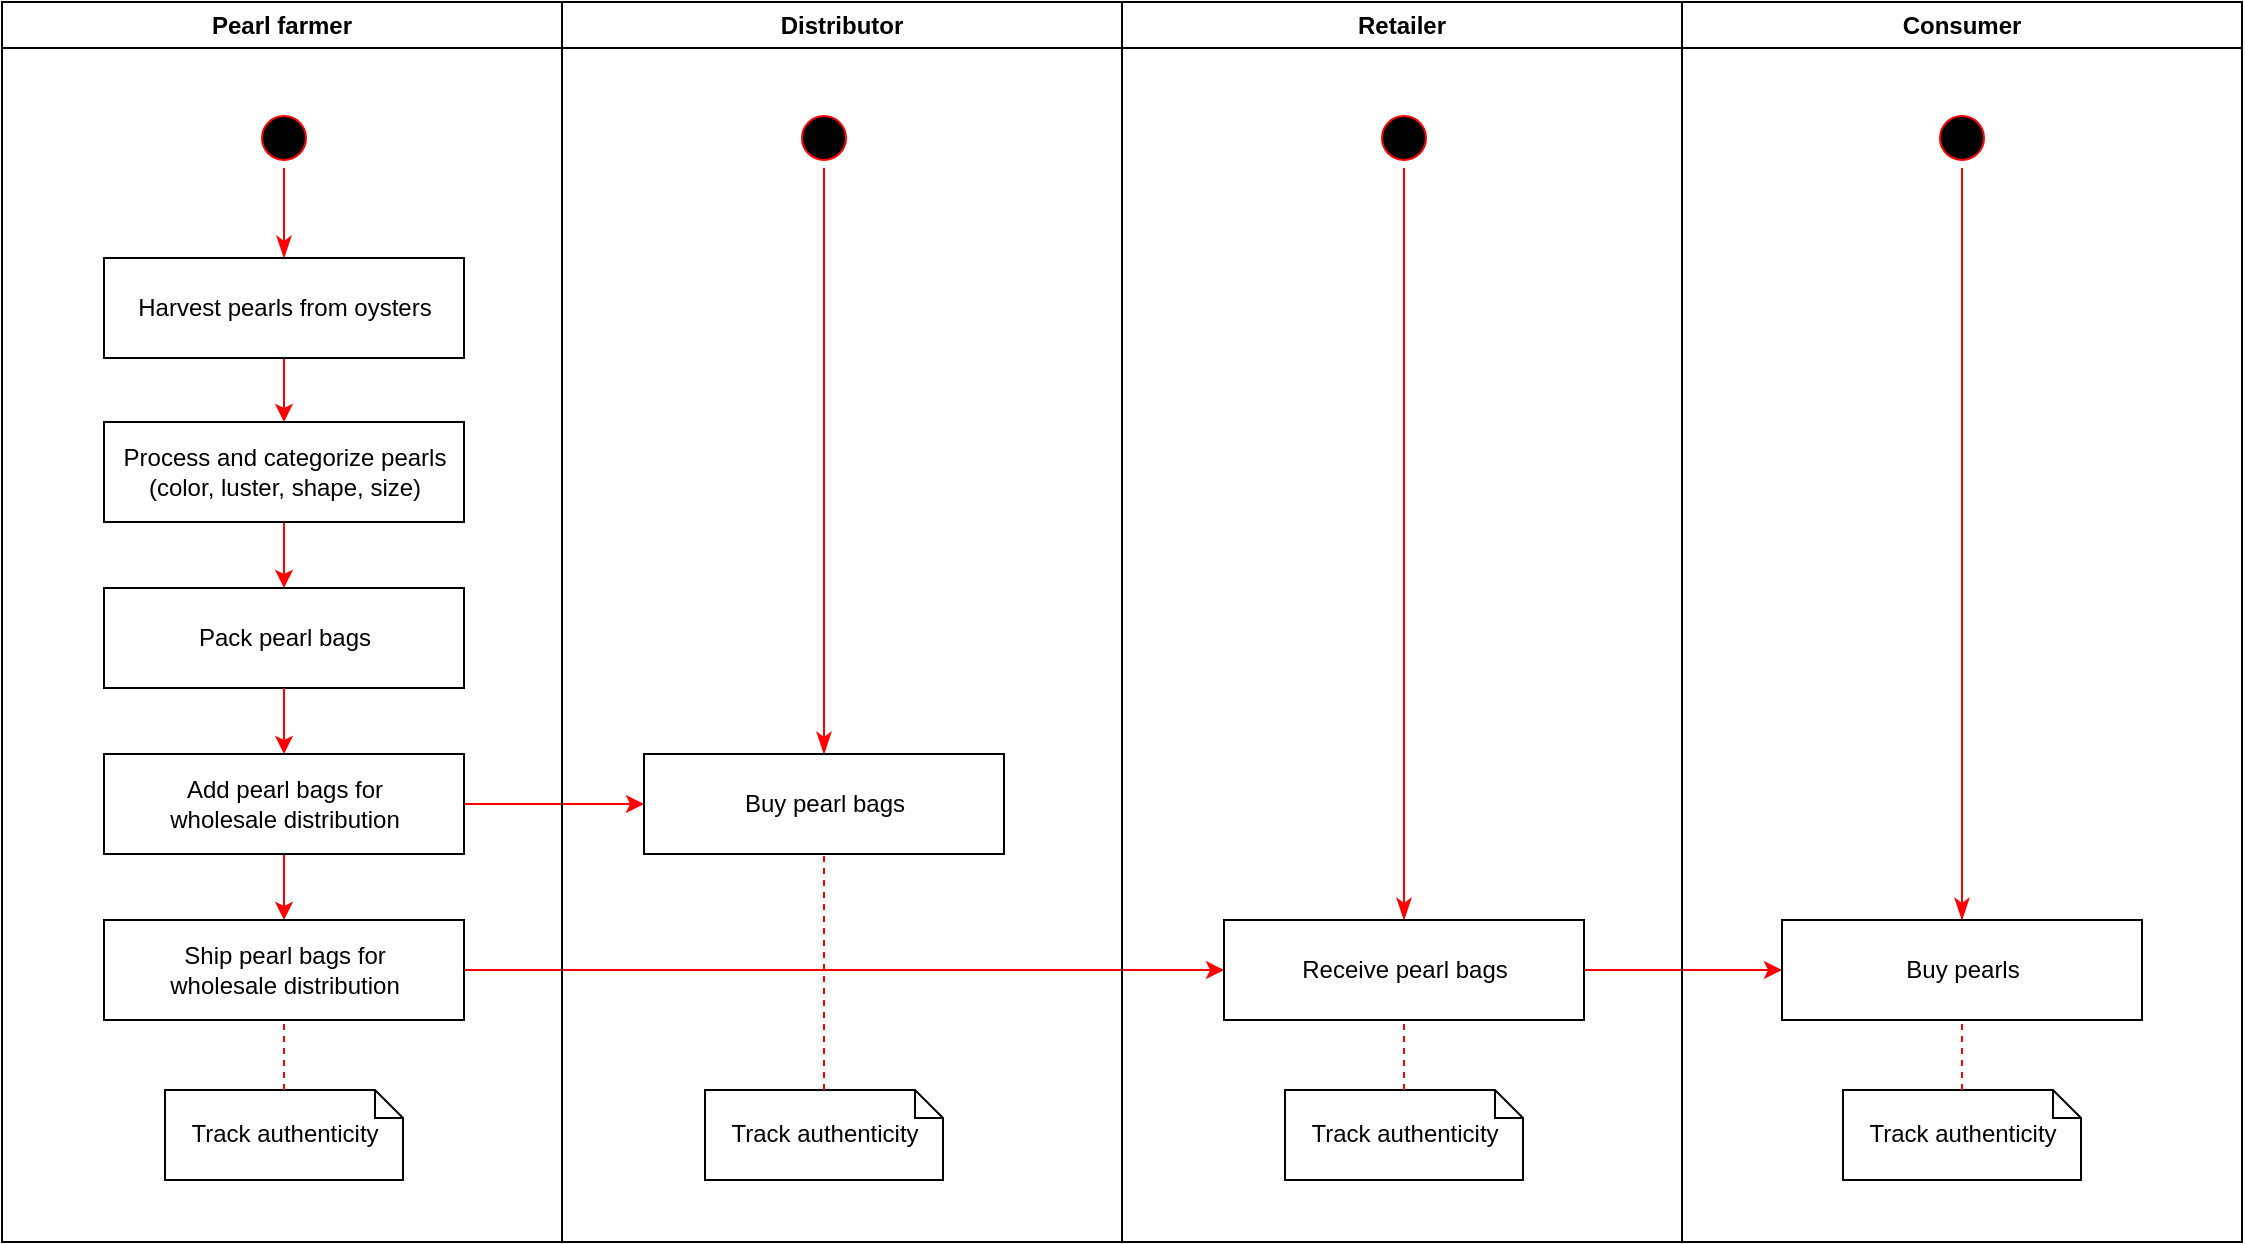 <mxfile version="10.6.7" type="google"><diagram name="Page-1" id="e7e014a7-5840-1c2e-5031-d8a46d1fe8dd"><mxGraphModel dx="1394" dy="929" grid="0" gridSize="10" guides="1" tooltips="1" connect="1" arrows="1" fold="1" page="1" pageScale="1" pageWidth="1169" pageHeight="827" background="#ffffff" math="0" shadow="0"><root><mxCell id="0"/><mxCell id="1" parent="0"/><mxCell id="nEPu2MJ3oZJ1QGwimalh-41" value="Consumer" style="swimlane;whiteSpace=wrap;container=0;" parent="1" vertex="1"><mxGeometry x="864" y="40" width="280" height="620" as="geometry"/></mxCell><mxCell id="nEPu2MJ3oZJ1QGwimalh-85" value="" style="endArrow=classic;html=1;strokeColor=#FF0000;exitX=1;exitY=0.5;exitDx=0;exitDy=0;entryX=0;entryY=0.5;entryDx=0;entryDy=0;" parent="1" source="nEPu2MJ3oZJ1QGwimalh-75" target="nEPu2MJ3oZJ1QGwimalh-76" edge="1"><mxGeometry width="50" height="50" relative="1" as="geometry"><mxPoint x="579" y="484" as="sourcePoint"/><mxPoint x="669" y="484" as="targetPoint"/></mxGeometry></mxCell><mxCell id="nEPu2MJ3oZJ1QGwimalh-56" value="" style="ellipse;html=1;shape=startState;fillColor=#000000;strokeColor=#ff0000;" parent="1" vertex="1"><mxGeometry x="989" y="93" width="30" height="30" as="geometry"/></mxCell><mxCell id="nEPu2MJ3oZJ1QGwimalh-57" value="" style="edgeStyle=orthogonalEdgeStyle;html=1;verticalAlign=bottom;endArrow=classicThin;endSize=8;strokeColor=#ff0000;entryX=0.5;entryY=0;entryDx=0;entryDy=0;endFill=1;" parent="1" source="nEPu2MJ3oZJ1QGwimalh-56" target="nEPu2MJ3oZJ1QGwimalh-76" edge="1"><mxGeometry relative="1" as="geometry"><mxPoint x="1004" y="195" as="targetPoint"/></mxGeometry></mxCell><mxCell id="nEPu2MJ3oZJ1QGwimalh-76" value="Buy pearls" style="html=1;" parent="1" vertex="1"><mxGeometry x="914" y="499" width="180" height="50" as="geometry"/></mxCell><mxCell id="nEPu2MJ3oZJ1QGwimalh-88" value="&lt;br&gt;Track authenticity&lt;br&gt;" style="shape=note;whiteSpace=wrap;html=1;size=14;verticalAlign=top;align=center;spacingTop=-6;" parent="1" vertex="1"><mxGeometry x="944.5" y="584" width="119" height="45" as="geometry"/></mxCell><mxCell id="nEPu2MJ3oZJ1QGwimalh-91" value="" style="endArrow=none;dashed=1;html=1;strokeColor=#FF0000;entryX=0.5;entryY=1;entryDx=0;entryDy=0;exitX=0.5;exitY=0;exitDx=0;exitDy=0;exitPerimeter=0;" parent="1" source="nEPu2MJ3oZJ1QGwimalh-88" target="nEPu2MJ3oZJ1QGwimalh-76" edge="1"><mxGeometry width="50" height="50" relative="1" as="geometry"><mxPoint x="195" y="599" as="sourcePoint"/><mxPoint x="195" y="563" as="targetPoint"/></mxGeometry></mxCell><mxCell id="4" value="Retailer" style="swimlane;whiteSpace=wrap;container=0;" parent="1" vertex="1"><mxGeometry x="584" y="40" width="280" height="620" as="geometry"/></mxCell><mxCell id="nEPu2MJ3oZJ1QGwimalh-84" value="" style="endArrow=classic;html=1;strokeColor=#FF0000;exitX=1;exitY=0.5;exitDx=0;exitDy=0;entryX=0;entryY=0.5;entryDx=0;entryDy=0;" parent="1" source="nEPu2MJ3oZJ1QGwimalh-62" target="nEPu2MJ3oZJ1QGwimalh-75" edge="1"><mxGeometry width="50" height="50" relative="1" as="geometry"><mxPoint x="569" y="474" as="sourcePoint"/><mxPoint x="659" y="474" as="targetPoint"/></mxGeometry></mxCell><mxCell id="nEPu2MJ3oZJ1QGwimalh-54" value="" style="ellipse;html=1;shape=startState;fillColor=#000000;strokeColor=#ff0000;" parent="1" vertex="1"><mxGeometry x="710" y="93" width="30" height="30" as="geometry"/></mxCell><mxCell id="nEPu2MJ3oZJ1QGwimalh-55" value="" style="edgeStyle=orthogonalEdgeStyle;html=1;verticalAlign=bottom;endArrow=classicThin;endSize=8;strokeColor=#ff0000;endFill=1;" parent="1" source="nEPu2MJ3oZJ1QGwimalh-54" target="nEPu2MJ3oZJ1QGwimalh-75" edge="1"><mxGeometry relative="1" as="geometry"><mxPoint x="725" y="195" as="targetPoint"/></mxGeometry></mxCell><mxCell id="nEPu2MJ3oZJ1QGwimalh-75" value="&lt;span&gt;Receive pearl bags&lt;/span&gt;" style="html=1;" parent="1" vertex="1"><mxGeometry x="635" y="499" width="180" height="50" as="geometry"/></mxCell><mxCell id="nEPu2MJ3oZJ1QGwimalh-87" value="&lt;br&gt;Track authenticity&lt;br&gt;" style="shape=note;whiteSpace=wrap;html=1;size=14;verticalAlign=top;align=center;spacingTop=-6;" parent="1" vertex="1"><mxGeometry x="665.5" y="584" width="119" height="45" as="geometry"/></mxCell><mxCell id="nEPu2MJ3oZJ1QGwimalh-90" value="" style="endArrow=none;dashed=1;html=1;strokeColor=#FF0000;entryX=0.5;entryY=1;entryDx=0;entryDy=0;exitX=0.5;exitY=0;exitDx=0;exitDy=0;exitPerimeter=0;" parent="1" source="nEPu2MJ3oZJ1QGwimalh-87" target="nEPu2MJ3oZJ1QGwimalh-75" edge="1"><mxGeometry width="50" height="50" relative="1" as="geometry"><mxPoint x="185" y="589" as="sourcePoint"/><mxPoint x="185" y="553" as="targetPoint"/></mxGeometry></mxCell><mxCell id="3" value="Distributor" style="swimlane;whiteSpace=wrap;container=0;startSize=23;" parent="1" vertex="1"><mxGeometry x="304" y="40" width="280" height="620" as="geometry"/></mxCell><mxCell id="nEPu2MJ3oZJ1QGwimalh-83" value="" style="endArrow=classic;html=1;strokeColor=#FF0000;exitX=1;exitY=0.5;exitDx=0;exitDy=0;entryX=0;entryY=0.5;entryDx=0;entryDy=0;" parent="1" source="nEPu2MJ3oZJ1QGwimalh-61" target="nEPu2MJ3oZJ1QGwimalh-74" edge="1"><mxGeometry width="50" height="50" relative="1" as="geometry"><mxPoint x="20" y="724" as="sourcePoint"/><mxPoint x="70" y="674" as="targetPoint"/></mxGeometry></mxCell><mxCell id="nEPu2MJ3oZJ1QGwimalh-52" value="" style="ellipse;html=1;shape=startState;fillColor=#000000;strokeColor=#ff0000;" parent="1" vertex="1"><mxGeometry x="420" y="93" width="30" height="30" as="geometry"/></mxCell><mxCell id="nEPu2MJ3oZJ1QGwimalh-53" value="" style="edgeStyle=orthogonalEdgeStyle;html=1;verticalAlign=bottom;endArrow=classicThin;endSize=8;strokeColor=#ff0000;entryX=0.5;entryY=0;entryDx=0;entryDy=0;endFill=1;" parent="1" source="nEPu2MJ3oZJ1QGwimalh-52" target="nEPu2MJ3oZJ1QGwimalh-74" edge="1"><mxGeometry relative="1" as="geometry"><mxPoint x="435" y="195" as="targetPoint"/></mxGeometry></mxCell><mxCell id="nEPu2MJ3oZJ1QGwimalh-74" value="&lt;span&gt;Buy pearl bags&lt;/span&gt;" style="html=1;" parent="1" vertex="1"><mxGeometry x="345" y="416" width="180" height="50" as="geometry"/></mxCell><mxCell id="nEPu2MJ3oZJ1QGwimalh-86" value="&lt;br&gt;Track authenticity&lt;br&gt;" style="shape=note;whiteSpace=wrap;html=1;size=14;verticalAlign=top;align=center;spacingTop=-6;" parent="1" vertex="1"><mxGeometry x="375.5" y="584" width="119" height="45" as="geometry"/></mxCell><mxCell id="nEPu2MJ3oZJ1QGwimalh-89" value="" style="endArrow=none;dashed=1;html=1;strokeColor=#FF0000;entryX=0.5;entryY=1;entryDx=0;entryDy=0;" parent="1" source="nEPu2MJ3oZJ1QGwimalh-86" target="nEPu2MJ3oZJ1QGwimalh-74" edge="1"><mxGeometry width="50" height="50" relative="1" as="geometry"><mxPoint x="175" y="579" as="sourcePoint"/><mxPoint x="175" y="543" as="targetPoint"/></mxGeometry></mxCell><mxCell id="nEPu2MJ3oZJ1QGwimalh-95" value="" style="group" parent="1" vertex="1" connectable="0"><mxGeometry x="304" y="40" width="840" height="620" as="geometry"/></mxCell><mxCell id="2" value="Pearl farmer" style="swimlane;whiteSpace=wrap" parent="1" vertex="1"><mxGeometry x="24" y="40" width="280" height="620" as="geometry"><mxRectangle x="164.5" y="128" width="80" height="23" as="alternateBounds"/></mxGeometry></mxCell><mxCell id="nEPu2MJ3oZJ1QGwimalh-50" value="" style="ellipse;html=1;shape=startState;fillColor=#000000;strokeColor=#ff0000;" parent="1" vertex="1"><mxGeometry x="150" y="93" width="30" height="30" as="geometry"/></mxCell><mxCell id="nEPu2MJ3oZJ1QGwimalh-51" value="" style="edgeStyle=orthogonalEdgeStyle;html=1;verticalAlign=bottom;endArrow=classicThin;endSize=8;strokeColor=#ff0000;endFill=1;" parent="1" source="nEPu2MJ3oZJ1QGwimalh-50" target="nEPu2MJ3oZJ1QGwimalh-59" edge="1"><mxGeometry relative="1" as="geometry"><mxPoint x="165" y="166" as="targetPoint"/></mxGeometry></mxCell><mxCell id="nEPu2MJ3oZJ1QGwimalh-66" value="" style="edgeStyle=orthogonalEdgeStyle;rounded=0;orthogonalLoop=1;jettySize=auto;html=1;strokeColor=#FF0000;" parent="1" source="nEPu2MJ3oZJ1QGwimalh-59" target="nEPu2MJ3oZJ1QGwimalh-60" edge="1"><mxGeometry relative="1" as="geometry"/></mxCell><mxCell id="nEPu2MJ3oZJ1QGwimalh-59" value="Harvest pearls from oysters&lt;br&gt;" style="html=1;" parent="1" vertex="1"><mxGeometry x="75" y="168" width="180" height="50" as="geometry"/></mxCell><mxCell id="nEPu2MJ3oZJ1QGwimalh-68" value="" style="edgeStyle=orthogonalEdgeStyle;rounded=0;orthogonalLoop=1;jettySize=auto;html=1;strokeColor=#FF0000;entryX=0.5;entryY=0;entryDx=0;entryDy=0;" parent="1" source="nEPu2MJ3oZJ1QGwimalh-60" target="jKj2RQL_A9U1q9gNvYtM-4" edge="1"><mxGeometry relative="1" as="geometry"/></mxCell><mxCell id="nEPu2MJ3oZJ1QGwimalh-60" value="Process and categorize pearls&lt;br&gt;(color, luster, shape, size)&lt;br&gt;" style="html=1;" parent="1" vertex="1"><mxGeometry x="75" y="250" width="180" height="50" as="geometry"/></mxCell><mxCell id="nEPu2MJ3oZJ1QGwimalh-67" value="" style="edgeStyle=orthogonalEdgeStyle;rounded=0;orthogonalLoop=1;jettySize=auto;html=1;strokeColor=#FF0000;" parent="1" source="nEPu2MJ3oZJ1QGwimalh-61" target="nEPu2MJ3oZJ1QGwimalh-62" edge="1"><mxGeometry relative="1" as="geometry"/></mxCell><mxCell id="nEPu2MJ3oZJ1QGwimalh-61" value="&lt;span&gt;Add pearl bags for &lt;br&gt;wholesale distribution&lt;/span&gt;" style="html=1;" parent="1" vertex="1"><mxGeometry x="75" y="416" width="180" height="50" as="geometry"/></mxCell><mxCell id="nEPu2MJ3oZJ1QGwimalh-62" value="Ship pearl bags for &lt;br&gt;wholesale distribution&lt;br&gt;" style="html=1;" parent="1" vertex="1"><mxGeometry x="75" y="499" width="180" height="50" as="geometry"/></mxCell><mxCell id="nEPu2MJ3oZJ1QGwimalh-69" value="&lt;br&gt;Track authenticity&lt;br&gt;" style="shape=note;whiteSpace=wrap;html=1;size=14;verticalAlign=top;align=center;spacingTop=-6;" parent="1" vertex="1"><mxGeometry x="105.5" y="584" width="119" height="45" as="geometry"/></mxCell><mxCell id="nEPu2MJ3oZJ1QGwimalh-72" value="" style="endArrow=none;dashed=1;html=1;strokeColor=#FF0000;entryX=0.5;entryY=1;entryDx=0;entryDy=0;exitX=0.5;exitY=0;exitDx=0;exitDy=0;exitPerimeter=0;" parent="1" source="nEPu2MJ3oZJ1QGwimalh-69" target="nEPu2MJ3oZJ1QGwimalh-62" edge="1"><mxGeometry width="50" height="50" relative="1" as="geometry"><mxPoint x="25" y="714" as="sourcePoint"/><mxPoint x="75" y="664" as="targetPoint"/></mxGeometry></mxCell><mxCell id="jKj2RQL_A9U1q9gNvYtM-4" value="Pack pearl bags&lt;br&gt;" style="html=1;" parent="1" vertex="1"><mxGeometry x="75" y="333" width="180" height="50" as="geometry"/></mxCell><mxCell id="jKj2RQL_A9U1q9gNvYtM-5" value="" style="edgeStyle=orthogonalEdgeStyle;rounded=0;orthogonalLoop=1;jettySize=auto;html=1;strokeColor=#FF0000;entryX=0.5;entryY=0;entryDx=0;entryDy=0;exitX=0.5;exitY=1;exitDx=0;exitDy=0;" parent="1" source="jKj2RQL_A9U1q9gNvYtM-4" target="nEPu2MJ3oZJ1QGwimalh-61" edge="1"><mxGeometry relative="1" as="geometry"><mxPoint x="175" y="325" as="sourcePoint"/><mxPoint x="175" y="342" as="targetPoint"/></mxGeometry></mxCell></root></mxGraphModel></diagram></mxfile>